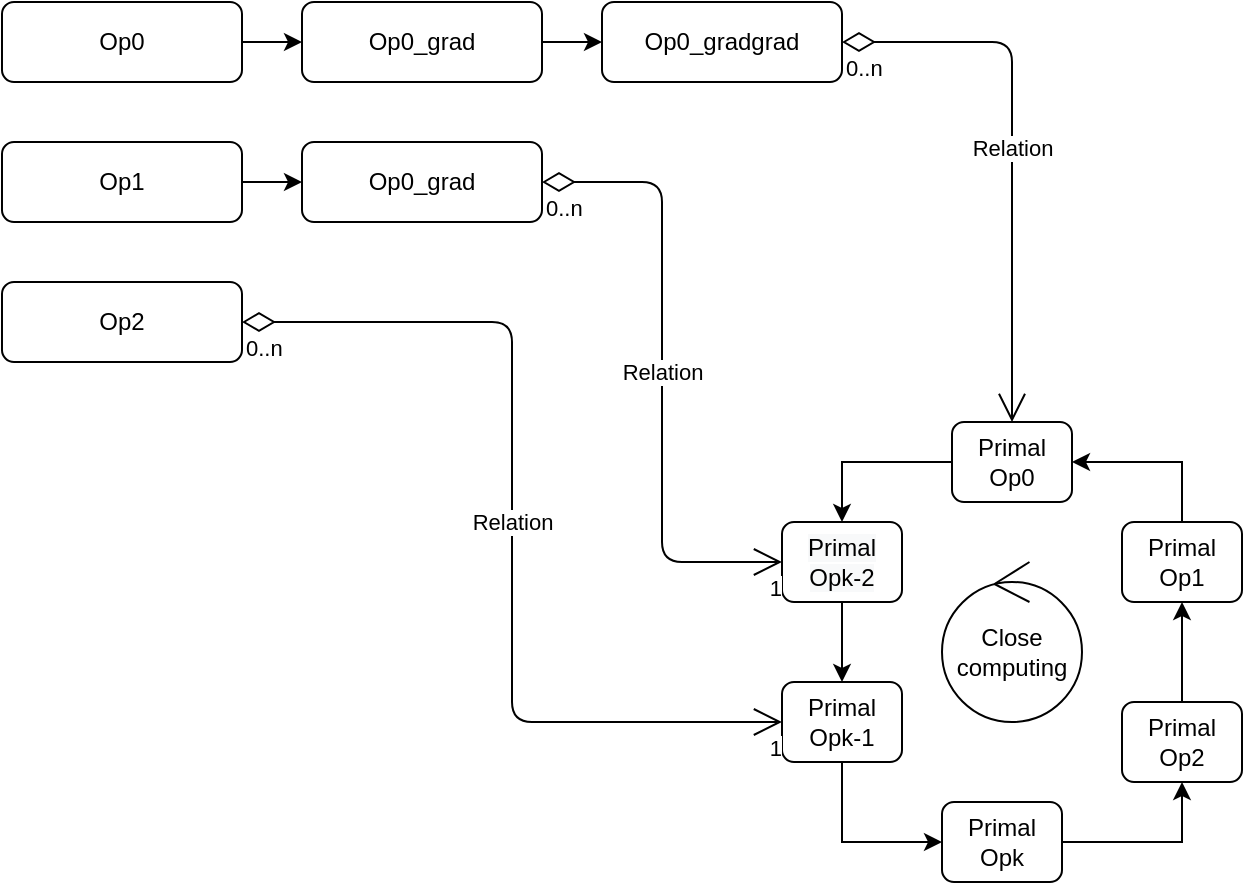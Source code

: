 <mxfile version="15.1.1" type="github">
  <diagram id="5Z3_UZVp4QVi8e1y-pDg" name="Page-1">
    <mxGraphModel dx="946" dy="589" grid="1" gridSize="10" guides="1" tooltips="1" connect="1" arrows="1" fold="1" page="1" pageScale="1" pageWidth="850" pageHeight="1100" math="0" shadow="0">
      <root>
        <mxCell id="0" />
        <mxCell id="1" parent="0" />
        <mxCell id="x3R5raQ0qEMSkbGD5_OU-17" style="edgeStyle=orthogonalEdgeStyle;rounded=0;orthogonalLoop=1;jettySize=auto;html=1;exitX=1;exitY=0.5;exitDx=0;exitDy=0;entryX=0;entryY=0.5;entryDx=0;entryDy=0;" edge="1" parent="1" source="x3R5raQ0qEMSkbGD5_OU-1" target="x3R5raQ0qEMSkbGD5_OU-3">
          <mxGeometry relative="1" as="geometry" />
        </mxCell>
        <mxCell id="x3R5raQ0qEMSkbGD5_OU-1" value="Op0" style="rounded=1;whiteSpace=wrap;html=1;" vertex="1" parent="1">
          <mxGeometry x="120" y="160" width="120" height="40" as="geometry" />
        </mxCell>
        <mxCell id="x3R5raQ0qEMSkbGD5_OU-23" style="edgeStyle=orthogonalEdgeStyle;rounded=0;orthogonalLoop=1;jettySize=auto;html=1;exitX=1;exitY=0.5;exitDx=0;exitDy=0;entryX=0;entryY=0.5;entryDx=0;entryDy=0;" edge="1" parent="1" source="x3R5raQ0qEMSkbGD5_OU-2" target="x3R5raQ0qEMSkbGD5_OU-4">
          <mxGeometry relative="1" as="geometry" />
        </mxCell>
        <mxCell id="x3R5raQ0qEMSkbGD5_OU-2" value="&lt;span&gt;Op1&lt;/span&gt;" style="rounded=1;whiteSpace=wrap;html=1;" vertex="1" parent="1">
          <mxGeometry x="120" y="230" width="120" height="40" as="geometry" />
        </mxCell>
        <mxCell id="x3R5raQ0qEMSkbGD5_OU-18" style="edgeStyle=orthogonalEdgeStyle;rounded=0;orthogonalLoop=1;jettySize=auto;html=1;exitX=1;exitY=0.5;exitDx=0;exitDy=0;entryX=0;entryY=0.5;entryDx=0;entryDy=0;" edge="1" parent="1" source="x3R5raQ0qEMSkbGD5_OU-3" target="x3R5raQ0qEMSkbGD5_OU-5">
          <mxGeometry relative="1" as="geometry" />
        </mxCell>
        <mxCell id="x3R5raQ0qEMSkbGD5_OU-3" value="Op0_grad" style="rounded=1;whiteSpace=wrap;html=1;" vertex="1" parent="1">
          <mxGeometry x="270" y="160" width="120" height="40" as="geometry" />
        </mxCell>
        <mxCell id="x3R5raQ0qEMSkbGD5_OU-4" value="&lt;span&gt;Op0_grad&lt;/span&gt;" style="rounded=1;whiteSpace=wrap;html=1;" vertex="1" parent="1">
          <mxGeometry x="270" y="230" width="120" height="40" as="geometry" />
        </mxCell>
        <mxCell id="x3R5raQ0qEMSkbGD5_OU-5" value="&lt;span&gt;Op0_gradgrad&lt;/span&gt;" style="rounded=1;whiteSpace=wrap;html=1;" vertex="1" parent="1">
          <mxGeometry x="420" y="160" width="120" height="40" as="geometry" />
        </mxCell>
        <mxCell id="x3R5raQ0qEMSkbGD5_OU-6" value="&lt;span&gt;Op2&lt;/span&gt;" style="rounded=1;whiteSpace=wrap;html=1;" vertex="1" parent="1">
          <mxGeometry x="120" y="300" width="120" height="40" as="geometry" />
        </mxCell>
        <mxCell id="x3R5raQ0qEMSkbGD5_OU-19" value="Relation" style="endArrow=open;html=1;endSize=12;startArrow=diamondThin;startSize=14;startFill=0;edgeStyle=orthogonalEdgeStyle;exitX=1;exitY=0.5;exitDx=0;exitDy=0;entryX=0.5;entryY=0;entryDx=0;entryDy=0;" edge="1" parent="1" source="x3R5raQ0qEMSkbGD5_OU-5" target="x3R5raQ0qEMSkbGD5_OU-7">
          <mxGeometry relative="1" as="geometry">
            <mxPoint x="560" y="250" as="sourcePoint" />
            <mxPoint x="720" y="250" as="targetPoint" />
          </mxGeometry>
        </mxCell>
        <mxCell id="x3R5raQ0qEMSkbGD5_OU-20" value="0..n" style="edgeLabel;resizable=0;html=1;align=left;verticalAlign=top;" connectable="0" vertex="1" parent="x3R5raQ0qEMSkbGD5_OU-19">
          <mxGeometry x="-1" relative="1" as="geometry" />
        </mxCell>
        <mxCell id="x3R5raQ0qEMSkbGD5_OU-21" value="1" style="edgeLabel;resizable=0;html=1;align=right;verticalAlign=top;" connectable="0" vertex="1" parent="x3R5raQ0qEMSkbGD5_OU-19">
          <mxGeometry x="1" relative="1" as="geometry" />
        </mxCell>
        <mxCell id="x3R5raQ0qEMSkbGD5_OU-22" value="" style="group" vertex="1" connectable="0" parent="1">
          <mxGeometry x="510" y="370" width="230" height="230" as="geometry" />
        </mxCell>
        <mxCell id="x3R5raQ0qEMSkbGD5_OU-31" style="edgeStyle=orthogonalEdgeStyle;rounded=0;orthogonalLoop=1;jettySize=auto;html=1;exitX=0;exitY=0.5;exitDx=0;exitDy=0;entryX=0.5;entryY=0;entryDx=0;entryDy=0;" edge="1" parent="x3R5raQ0qEMSkbGD5_OU-22" source="x3R5raQ0qEMSkbGD5_OU-7" target="x3R5raQ0qEMSkbGD5_OU-11">
          <mxGeometry relative="1" as="geometry" />
        </mxCell>
        <mxCell id="x3R5raQ0qEMSkbGD5_OU-7" value="Primal Op0" style="rounded=1;whiteSpace=wrap;html=1;" vertex="1" parent="x3R5raQ0qEMSkbGD5_OU-22">
          <mxGeometry x="85" width="60" height="40" as="geometry" />
        </mxCell>
        <mxCell id="x3R5raQ0qEMSkbGD5_OU-34" style="edgeStyle=orthogonalEdgeStyle;rounded=0;orthogonalLoop=1;jettySize=auto;html=1;exitX=1;exitY=0.5;exitDx=0;exitDy=0;entryX=0.5;entryY=1;entryDx=0;entryDy=0;" edge="1" parent="x3R5raQ0qEMSkbGD5_OU-22" source="x3R5raQ0qEMSkbGD5_OU-8" target="x3R5raQ0qEMSkbGD5_OU-14">
          <mxGeometry relative="1" as="geometry" />
        </mxCell>
        <mxCell id="x3R5raQ0qEMSkbGD5_OU-8" value="&lt;span&gt;Primal Opk&lt;/span&gt;" style="rounded=1;whiteSpace=wrap;html=1;" vertex="1" parent="x3R5raQ0qEMSkbGD5_OU-22">
          <mxGeometry x="80" y="190" width="60" height="40" as="geometry" />
        </mxCell>
        <mxCell id="x3R5raQ0qEMSkbGD5_OU-36" style="edgeStyle=orthogonalEdgeStyle;rounded=0;orthogonalLoop=1;jettySize=auto;html=1;exitX=0.5;exitY=0;exitDx=0;exitDy=0;entryX=1;entryY=0.5;entryDx=0;entryDy=0;" edge="1" parent="x3R5raQ0qEMSkbGD5_OU-22" source="x3R5raQ0qEMSkbGD5_OU-9" target="x3R5raQ0qEMSkbGD5_OU-7">
          <mxGeometry relative="1" as="geometry" />
        </mxCell>
        <mxCell id="x3R5raQ0qEMSkbGD5_OU-9" value="&lt;span&gt;Primal Op1&lt;/span&gt;" style="rounded=1;whiteSpace=wrap;html=1;" vertex="1" parent="x3R5raQ0qEMSkbGD5_OU-22">
          <mxGeometry x="170" y="50" width="60" height="40" as="geometry" />
        </mxCell>
        <mxCell id="x3R5raQ0qEMSkbGD5_OU-33" style="edgeStyle=orthogonalEdgeStyle;rounded=0;orthogonalLoop=1;jettySize=auto;html=1;exitX=0.5;exitY=1;exitDx=0;exitDy=0;entryX=0;entryY=0.5;entryDx=0;entryDy=0;" edge="1" parent="x3R5raQ0qEMSkbGD5_OU-22" source="x3R5raQ0qEMSkbGD5_OU-10" target="x3R5raQ0qEMSkbGD5_OU-8">
          <mxGeometry relative="1" as="geometry" />
        </mxCell>
        <mxCell id="x3R5raQ0qEMSkbGD5_OU-10" value="&lt;span&gt;Primal Opk-1&lt;/span&gt;" style="rounded=1;whiteSpace=wrap;html=1;" vertex="1" parent="x3R5raQ0qEMSkbGD5_OU-22">
          <mxGeometry y="130" width="60" height="40" as="geometry" />
        </mxCell>
        <mxCell id="x3R5raQ0qEMSkbGD5_OU-32" style="edgeStyle=orthogonalEdgeStyle;rounded=0;orthogonalLoop=1;jettySize=auto;html=1;exitX=0.5;exitY=1;exitDx=0;exitDy=0;entryX=0.5;entryY=0;entryDx=0;entryDy=0;" edge="1" parent="x3R5raQ0qEMSkbGD5_OU-22" source="x3R5raQ0qEMSkbGD5_OU-11" target="x3R5raQ0qEMSkbGD5_OU-10">
          <mxGeometry relative="1" as="geometry" />
        </mxCell>
        <mxCell id="x3R5raQ0qEMSkbGD5_OU-11" value="&lt;span style=&quot;color: rgb(0 , 0 , 0) ; font-family: &amp;#34;helvetica&amp;#34; ; font-size: 12px ; font-style: normal ; font-weight: 400 ; letter-spacing: normal ; text-align: center ; text-indent: 0px ; text-transform: none ; word-spacing: 0px ; background-color: rgb(248 , 249 , 250) ; display: inline ; float: none&quot;&gt;Primal Opk-2&lt;/span&gt;" style="rounded=1;whiteSpace=wrap;html=1;" vertex="1" parent="x3R5raQ0qEMSkbGD5_OU-22">
          <mxGeometry y="50" width="60" height="40" as="geometry" />
        </mxCell>
        <mxCell id="x3R5raQ0qEMSkbGD5_OU-35" style="edgeStyle=orthogonalEdgeStyle;rounded=0;orthogonalLoop=1;jettySize=auto;html=1;exitX=0.5;exitY=0;exitDx=0;exitDy=0;entryX=0.5;entryY=1;entryDx=0;entryDy=0;" edge="1" parent="x3R5raQ0qEMSkbGD5_OU-22" source="x3R5raQ0qEMSkbGD5_OU-14" target="x3R5raQ0qEMSkbGD5_OU-9">
          <mxGeometry relative="1" as="geometry" />
        </mxCell>
        <mxCell id="x3R5raQ0qEMSkbGD5_OU-14" value="&lt;span&gt;Primal Op2&lt;/span&gt;" style="rounded=1;whiteSpace=wrap;html=1;" vertex="1" parent="x3R5raQ0qEMSkbGD5_OU-22">
          <mxGeometry x="170" y="140" width="60" height="40" as="geometry" />
        </mxCell>
        <mxCell id="x3R5raQ0qEMSkbGD5_OU-15" value="Close computing" style="ellipse;shape=umlControl;whiteSpace=wrap;html=1;" vertex="1" parent="x3R5raQ0qEMSkbGD5_OU-22">
          <mxGeometry x="80" y="70" width="70" height="80" as="geometry" />
        </mxCell>
        <mxCell id="x3R5raQ0qEMSkbGD5_OU-25" value="Relation" style="endArrow=open;html=1;endSize=12;startArrow=diamondThin;startSize=14;startFill=0;edgeStyle=orthogonalEdgeStyle;exitX=1;exitY=0.5;exitDx=0;exitDy=0;entryX=0;entryY=0.5;entryDx=0;entryDy=0;" edge="1" parent="1" source="x3R5raQ0qEMSkbGD5_OU-6" target="x3R5raQ0qEMSkbGD5_OU-10">
          <mxGeometry relative="1" as="geometry">
            <mxPoint x="550" y="190" as="sourcePoint" />
            <mxPoint x="635" y="380" as="targetPoint" />
          </mxGeometry>
        </mxCell>
        <mxCell id="x3R5raQ0qEMSkbGD5_OU-26" value="0..n" style="edgeLabel;resizable=0;html=1;align=left;verticalAlign=top;" connectable="0" vertex="1" parent="x3R5raQ0qEMSkbGD5_OU-25">
          <mxGeometry x="-1" relative="1" as="geometry" />
        </mxCell>
        <mxCell id="x3R5raQ0qEMSkbGD5_OU-27" value="1" style="edgeLabel;resizable=0;html=1;align=right;verticalAlign=top;" connectable="0" vertex="1" parent="x3R5raQ0qEMSkbGD5_OU-25">
          <mxGeometry x="1" relative="1" as="geometry" />
        </mxCell>
        <mxCell id="x3R5raQ0qEMSkbGD5_OU-28" value="Relation" style="endArrow=open;html=1;endSize=12;startArrow=diamondThin;startSize=14;startFill=0;edgeStyle=orthogonalEdgeStyle;exitX=1;exitY=0.5;exitDx=0;exitDy=0;entryX=0;entryY=0.5;entryDx=0;entryDy=0;" edge="1" parent="1" source="x3R5raQ0qEMSkbGD5_OU-4" target="x3R5raQ0qEMSkbGD5_OU-11">
          <mxGeometry relative="1" as="geometry">
            <mxPoint x="550" y="190" as="sourcePoint" />
            <mxPoint x="635" y="380" as="targetPoint" />
          </mxGeometry>
        </mxCell>
        <mxCell id="x3R5raQ0qEMSkbGD5_OU-29" value="0..n" style="edgeLabel;resizable=0;html=1;align=left;verticalAlign=top;" connectable="0" vertex="1" parent="x3R5raQ0qEMSkbGD5_OU-28">
          <mxGeometry x="-1" relative="1" as="geometry" />
        </mxCell>
        <mxCell id="x3R5raQ0qEMSkbGD5_OU-30" value="1" style="edgeLabel;resizable=0;html=1;align=right;verticalAlign=top;" connectable="0" vertex="1" parent="x3R5raQ0qEMSkbGD5_OU-28">
          <mxGeometry x="1" relative="1" as="geometry" />
        </mxCell>
      </root>
    </mxGraphModel>
  </diagram>
</mxfile>
